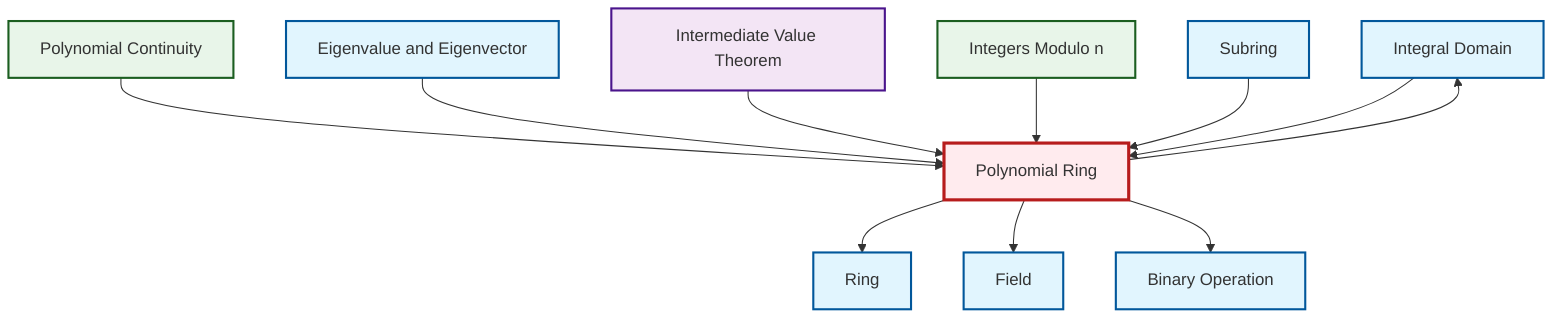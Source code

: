 graph TD
    classDef definition fill:#e1f5fe,stroke:#01579b,stroke-width:2px
    classDef theorem fill:#f3e5f5,stroke:#4a148c,stroke-width:2px
    classDef axiom fill:#fff3e0,stroke:#e65100,stroke-width:2px
    classDef example fill:#e8f5e9,stroke:#1b5e20,stroke-width:2px
    classDef current fill:#ffebee,stroke:#b71c1c,stroke-width:3px
    def-integral-domain["Integral Domain"]:::definition
    def-field["Field"]:::definition
    ex-quotient-integers-mod-n["Integers Modulo n"]:::example
    def-binary-operation["Binary Operation"]:::definition
    def-eigenvalue-eigenvector["Eigenvalue and Eigenvector"]:::definition
    thm-intermediate-value["Intermediate Value Theorem"]:::theorem
    def-polynomial-ring["Polynomial Ring"]:::definition
    ex-polynomial-continuity["Polynomial Continuity"]:::example
    def-ring["Ring"]:::definition
    def-subring["Subring"]:::definition
    ex-polynomial-continuity --> def-polynomial-ring
    def-eigenvalue-eigenvector --> def-polynomial-ring
    def-polynomial-ring --> def-integral-domain
    def-polynomial-ring --> def-ring
    thm-intermediate-value --> def-polynomial-ring
    ex-quotient-integers-mod-n --> def-polynomial-ring
    def-subring --> def-polynomial-ring
    def-polynomial-ring --> def-field
    def-polynomial-ring --> def-binary-operation
    def-integral-domain --> def-polynomial-ring
    class def-polynomial-ring current